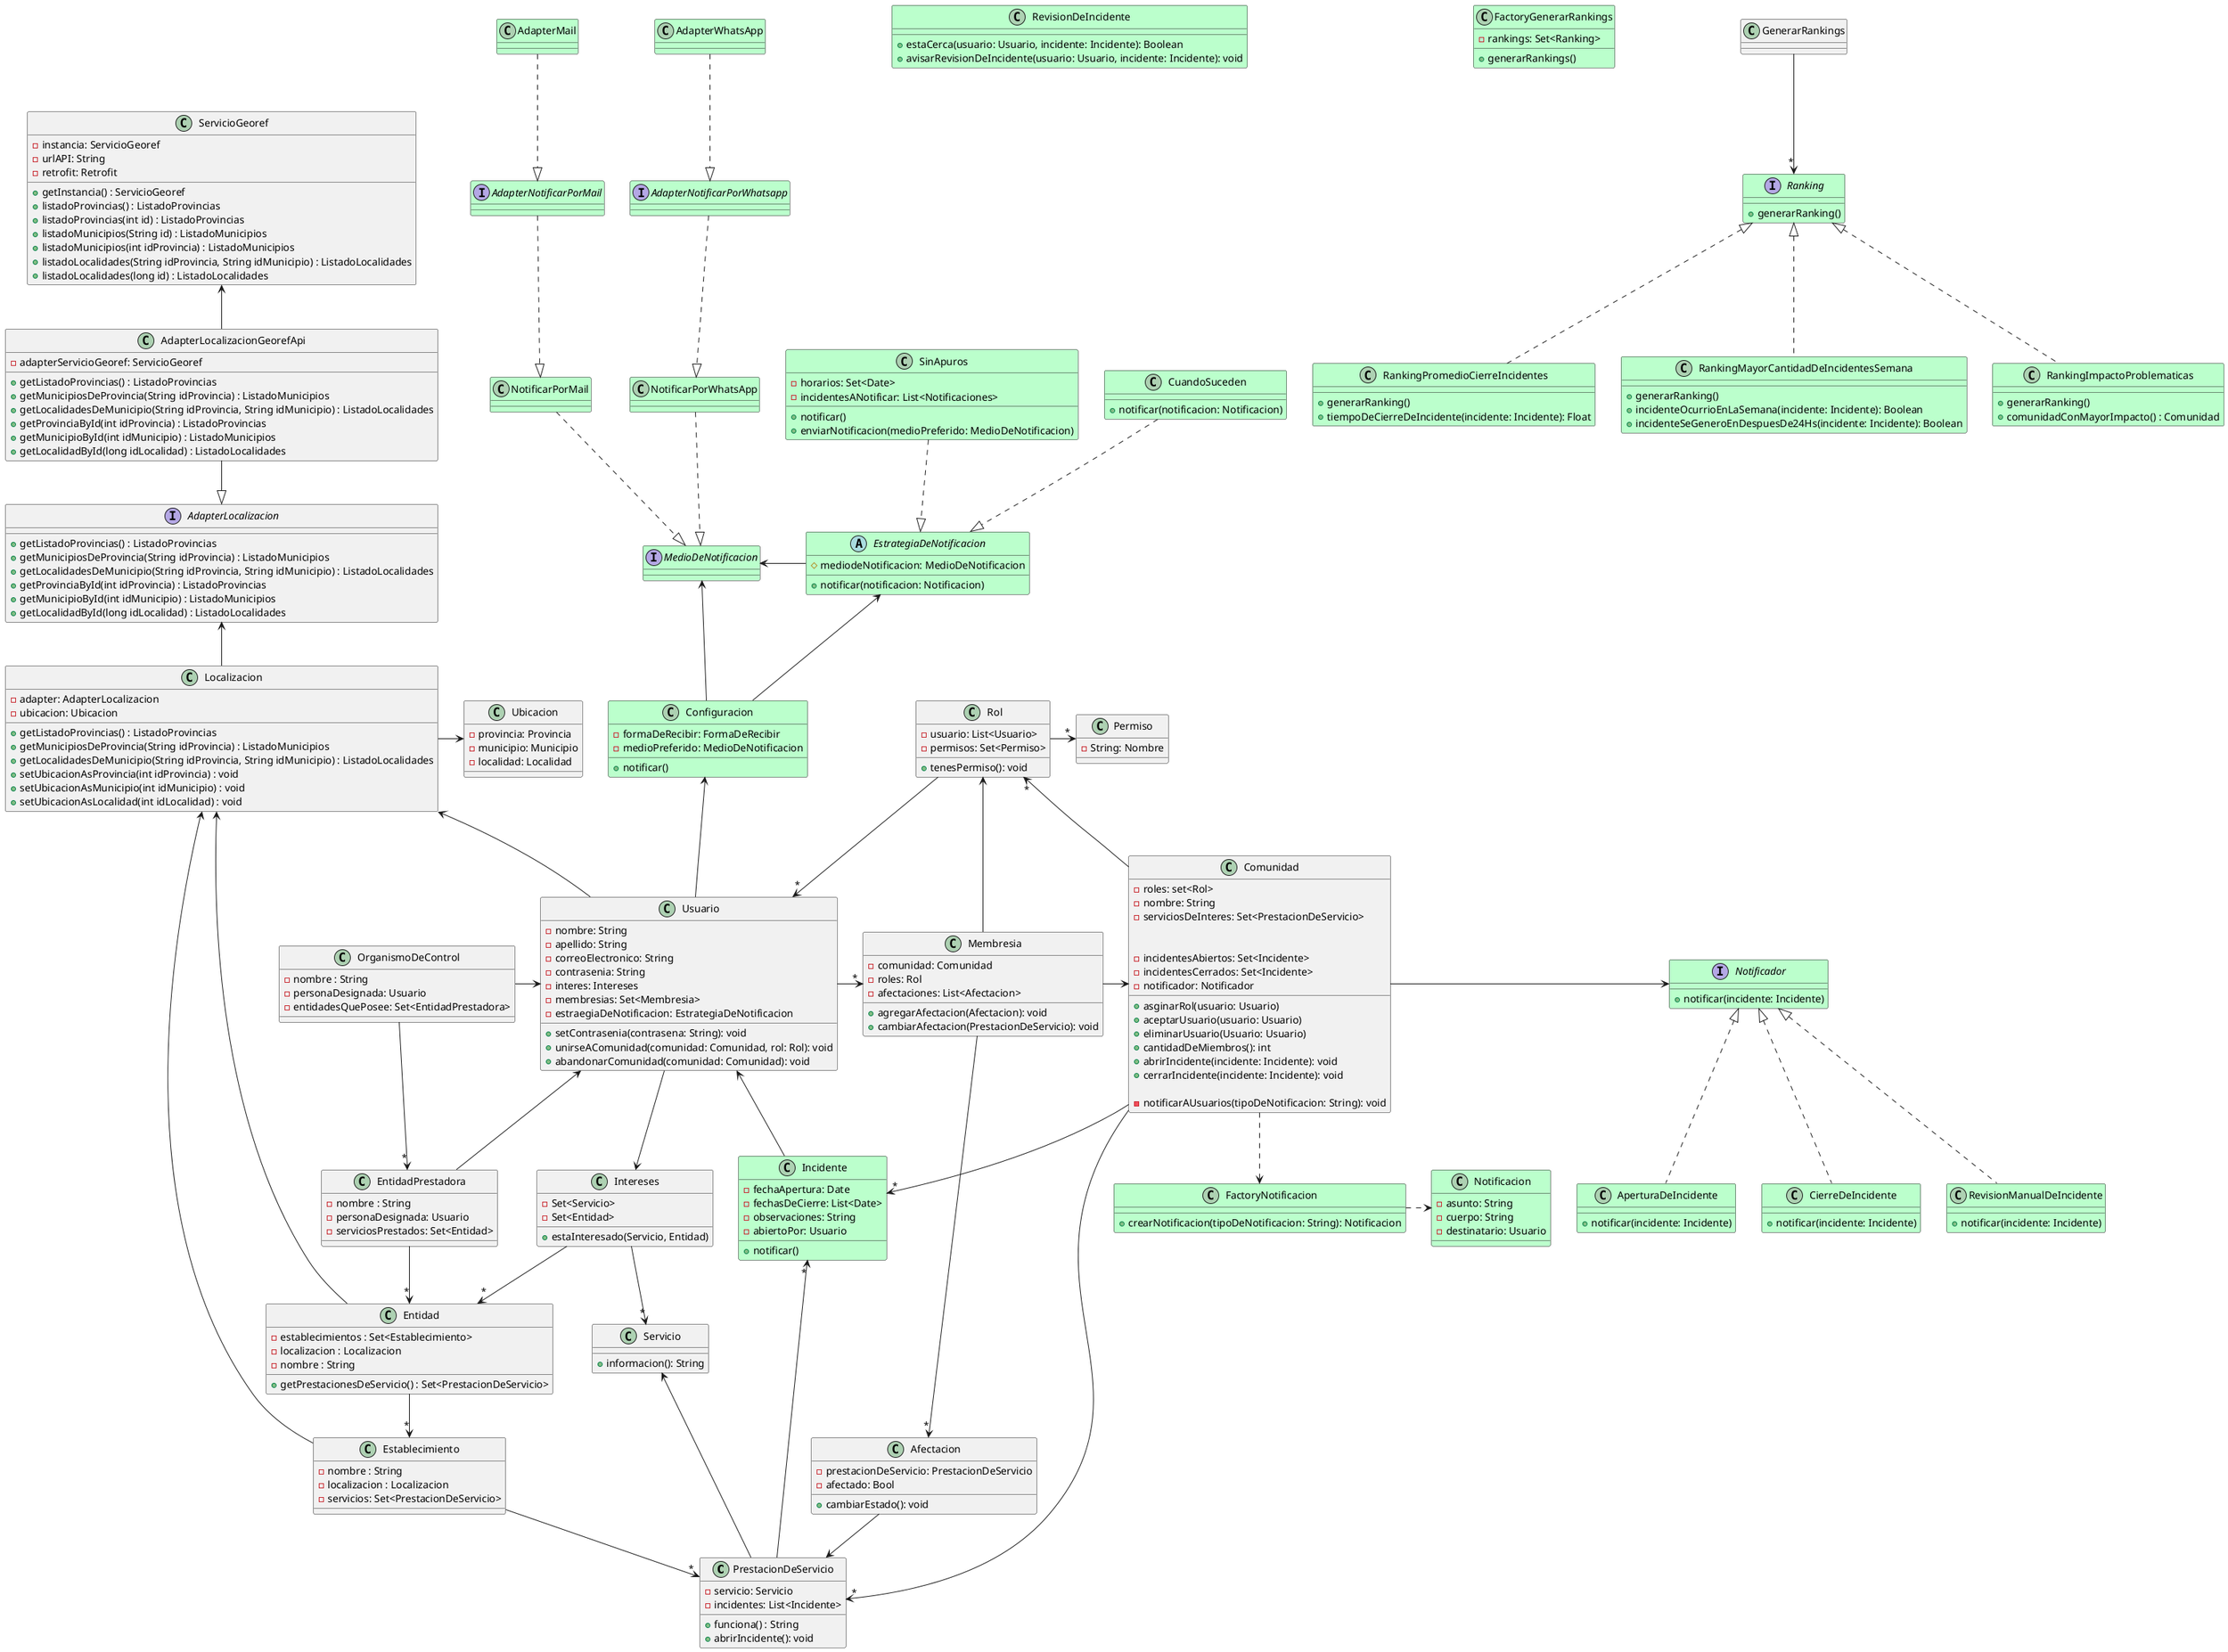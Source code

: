 @startuml

Class PrestacionDeServicio {    
    - servicio: Servicio
    - incidentes: List<Incidente>

    + funciona() : String
    + abrirIncidente(): void

}


Class Servicio {
    + informacion(): String
}


class Rol{
    -usuario: List<Usuario>
    -permisos: Set<Permiso>

    +tenesPermiso(): void
}




class Permiso{
 - String: Nombre

}


class Comunidad {
    -roles: set<Rol>
    -nombre: String
    -serviciosDeInteres: Set<PrestacionDeServicio>


    + asginarRol(usuario: Usuario)
    + aceptarUsuario(usuario: Usuario)
    + eliminarUsuario(Usuario: Usuario)
    + cantidadDeMiembros(): int
}



class Usuario{
    -nombre: String
    -apellido: String
    -correoElectronico: String
    -contrasenia: String
    -interes: Intereses
    - membresias: Set<Membresia>
    - estraegiaDeNotificacion: EstrategiaDeNotificacion




    +setContrasenia(contrasena: String): void
    +unirseAComunidad(comunidad: Comunidad, rol: Rol): void
    +abandonarComunidad(comunidad: Comunidad): void
}




Class Entidad {
    - establecimientos : Set<Establecimiento>
    - localizacion : Localizacion
    - nombre : String

    + getPrestacionesDeServicio() : Set<PrestacionDeServicio>
}




Class Establecimiento {
    - nombre : String
    - localizacion : Localizacion
    - servicios: Set<PrestacionDeServicio>
}




Class Membresia {
    - comunidad: Comunidad
    - roles: Rol
    - afectaciones: List<Afectacion>

    + agregarAfectacion(Afectacion): void
    + cambiarAfectacion(PrestacionDeServicio): void
}

class Afectacion{
    - prestacionDeServicio: PrestacionDeServicio
    - afectado: Bool

    + cambiarEstado(): void
}


Class Localizacion {
    - adapter: AdapterLocalizacion
    - ubicacion: Ubicacion

    + getListadoProvincias() : ListadoProvincias
    + getMunicipiosDeProvincia(String idProvincia) : ListadoMunicipios
    + getLocalidadesDeMunicipio(String idProvincia, String idMunicipio) : ListadoLocalidades
    + setUbicacionAsProvincia(int idProvincia) : void
    + setUbicacionAsMunicipio(int idMunicipio) : void
    + setUbicacionAsLocalidad(int idLocalidad) : void
}




Interface AdapterLocalizacion {
    + getListadoProvincias() : ListadoProvincias
    + getMunicipiosDeProvincia(String idProvincia) : ListadoMunicipios
    + getLocalidadesDeMunicipio(String idProvincia, String idMunicipio) : ListadoLocalidades
    + getProvinciaById(int idProvincia) : ListadoProvincias
    + getMunicipioById(int idMunicipio) : ListadoMunicipios
    + getLocalidadById(long idLocalidad) : ListadoLocalidades
}




Class AdapterLocalizacionGeorefApi {
    - adapterServicioGeoref: ServicioGeoref

    + getListadoProvincias() : ListadoProvincias
    + getMunicipiosDeProvincia(String idProvincia) : ListadoMunicipios
    + getLocalidadesDeMunicipio(String idProvincia, String idMunicipio) : ListadoLocalidades
    + getProvinciaById(int idProvincia) : ListadoProvincias
    + getMunicipioById(int idMunicipio) : ListadoMunicipios
    + getLocalidadById(long idLocalidad) : ListadoLocalidades
}




Class ServicioGeoref {
    - instancia: ServicioGeoref
    - urlAPI: String
    - retrofit: Retrofit

    + getInstancia() : ServicioGeoref
    + listadoProvincias() : ListadoProvincias
    + listadoProvincias(int id) : ListadoProvincias
    + listadoMunicipios(String id) : ListadoMunicipios
    + listadoMunicipios(int idProvincia) : ListadoMunicipios
    + listadoLocalidades(String idProvincia, String idMunicipio) : ListadoLocalidades
    + listadoLocalidades(long id) : ListadoLocalidades
}




Class Intereses {
    - Set<Servicio>
    - Set<Entidad>




    + estaInteresado(Servicio, Entidad)
}


Class EntidadPrestadora {
    - nombre : String    
    - personaDesignada: Usuario
    - serviciosPrestados: Set<Entidad>
}


Class OrganismoDeControl {
    - nombre : String    
    - personaDesignada: Usuario
    - entidadesQuePosee: Set<EntidadPrestadora>
}

class Ubicacion {
    - provincia: Provincia
    - municipio: Municipio
    - localidad: Localidad
}

Localizacion <-- Usuario 
Localizacion <- Entidad
Localizacion <- Establecimiento
Localizacion -> Ubicacion

EntidadPrestadora --> "*" Entidad
OrganismoDeControl --> "*" EntidadPrestadora


Servicio <-- PrestacionDeServicio
Comunidad --> "*" PrestacionDeServicio
Entidad --> "*" Establecimiento
Intereses --> "*" Entidad
Intereses --> "*" Servicio 
Establecimiento --> "*" PrestacionDeServicio




Usuario <-- EntidadPrestadora
OrganismoDeControl -> Usuario
Rol --> "*" Usuario
Rol -> "*" Permiso
Rol "*" <- Comunidad
Membresia -> "*" Afectacion
Afectacion -> PrestacionDeServicio
Usuario -> "*" Membresia
Membresia -> Comunidad
Rol <-- Membresia
Usuario --> Intereses




AdapterLocalizacion <-- Localizacion
AdapterLocalizacionGeorefApi --|> AdapterLocalizacion
ServicioGeoref <-- AdapterLocalizacionGeorefApi


/' Entrega 3 '/

/' INCIDENTES '/
Class Incidente #bbffcc{
    - fechaApertura: Date
    - fechasDeCierre: List<Date>
    - observaciones: String
    - abiertoPor: Usuario

    + notificar()
}

Class Comunidad {
    - incidentesAbiertos: Set<Incidente> 
    - incidentesCerrados: Set<Incidente>
    - notificador: Notificador

    + abrirIncidente(incidente: Incidente): void
    + cerrarIncidente(incidente: Incidente): void
    
    - notificarAUsuarios(tipoDeNotificacion: String): void
}

Incidente "*" <-- PrestacionDeServicio 
Comunidad --> "*" Incidente
Incidente --> Usuario
Comunidad ..> FactoryNotificacion
Comunidad -> Notificador

/' CONFIGURACION DE NOTIFICACIONES '/

Class Configuracion #bbffcc{
    - formaDeRecibir: FormaDeRecibir
    - medioPreferido: MedioDeNotificacion

    + notificar()
}

Interface MedioDeNotificacion #bbffcc{}

Class NotificarPorWhatsApp #bbffcc{}
Class NotificarPorMail #bbffcc{}

/' ADAPTERS MEDIO DE NOTIFICACION '/

Interface AdapterNotificarPorWhatsapp #bbffcc{}
Interface AdapterNotificarPorMail #bbffcc{}
Class AdapterWhatsApp #bbffcc{}
Class AdapterMail #bbffcc{}

abstract class EstrategiaDeNotificacion #bbffcc{
    # mediodeNotificacion: MedioDeNotificacion

    + notificar(notificacion: Notificacion)
}

Class CuandoSuceden #bbffcc{
    + notificar(notificacion: Notificacion)
}

Class SinApuros #bbffcc{
    - horarios: Set<Date>
    - incidentesANotificar: List<Notificaciones>

    + notificar()
    + enviarNotificacion(medioPreferido: MedioDeNotificacion)
}

MedioDeNotificacion <- EstrategiaDeNotificacion
/' NOTIFICACIONES '/

Interface Notificador #bbffcc{
    + notificar(incidente: Incidente)
}

Class AperturaDeIncidente #bbffcc{
    + notificar(incidente: Incidente)
}

Class CierreDeIncidente #bbffcc{
    + notificar(incidente: Incidente)
} 

Class RevisionManualDeIncidente #bbffcc{
    + notificar(incidente: Incidente)
} 

Class FactoryNotificacion #bbffcc{
    + crearNotificacion(tipoDeNotificacion: String): Notificacion
}

Class Notificacion #bbffcc{
    - asunto: String
    - cuerpo: String
    - destinatario: Usuario
}

FactoryNotificacion .> Notificacion
Notificador <|.. AperturaDeIncidente
Notificador <|.. CierreDeIncidente
Notificador <|.. RevisionManualDeIncidente



Configuracion <-- Usuario

EstrategiaDeNotificacion <-- Configuracion
MedioDeNotificacion <-- Configuracion

CuandoSuceden ..|> EstrategiaDeNotificacion
SinApuros ..|> EstrategiaDeNotificacion


/' Whatsapp '/
AdapterWhatsApp ..|> AdapterNotificarPorWhatsapp
AdapterNotificarPorWhatsapp ..|> NotificarPorWhatsApp
NotificarPorWhatsApp ..|> MedioDeNotificacion

/' Mail '/
AdapterMail ..|> AdapterNotificarPorMail
AdapterNotificarPorMail ..|> NotificarPorMail
NotificarPorMail ..|> MedioDeNotificacion

/' SUGERENCIA REVISION DE INCIDENTE '/

Class RevisionDeIncidente #bbffcc{
    + estaCerca(usuario: Usuario, incidente: Incidente): Boolean
    + avisarRevisionDeIncidente(usuario: Usuario, incidente: Incidente): void
}


/' RANKINGS '/


Class FactoryGenerarRankings #bbffcc{
    - rankings: Set<Ranking>

    + generarRankings()
}

Interface Ranking #bbffcc{
    + generarRanking()
}

Class RankingPromedioCierreIncidentes #bbffcc{
    + generarRanking()
    + tiempoDeCierreDeIncidente(incidente: Incidente): Float
}

Class RankingMayorCantidadDeIncidentesSemana #bbffcc{
    + generarRanking()
    + incidenteOcurrioEnLaSemana(incidente: Incidente): Boolean
    + incidenteSeGeneroEnDespuesDe24Hs(incidente: Incidente): Boolean
}

Class RankingImpactoProblematicas #bbffcc{
    + generarRanking()
    + comunidadConMayorImpacto() : Comunidad
}


GenerarRankings --> "*" Ranking
Ranking <|.. RankingPromedioCierreIncidentes
Ranking <|.. RankingMayorCantidadDeIncidentesSemana
Ranking <|.. RankingImpactoProblematicas

@enduml
